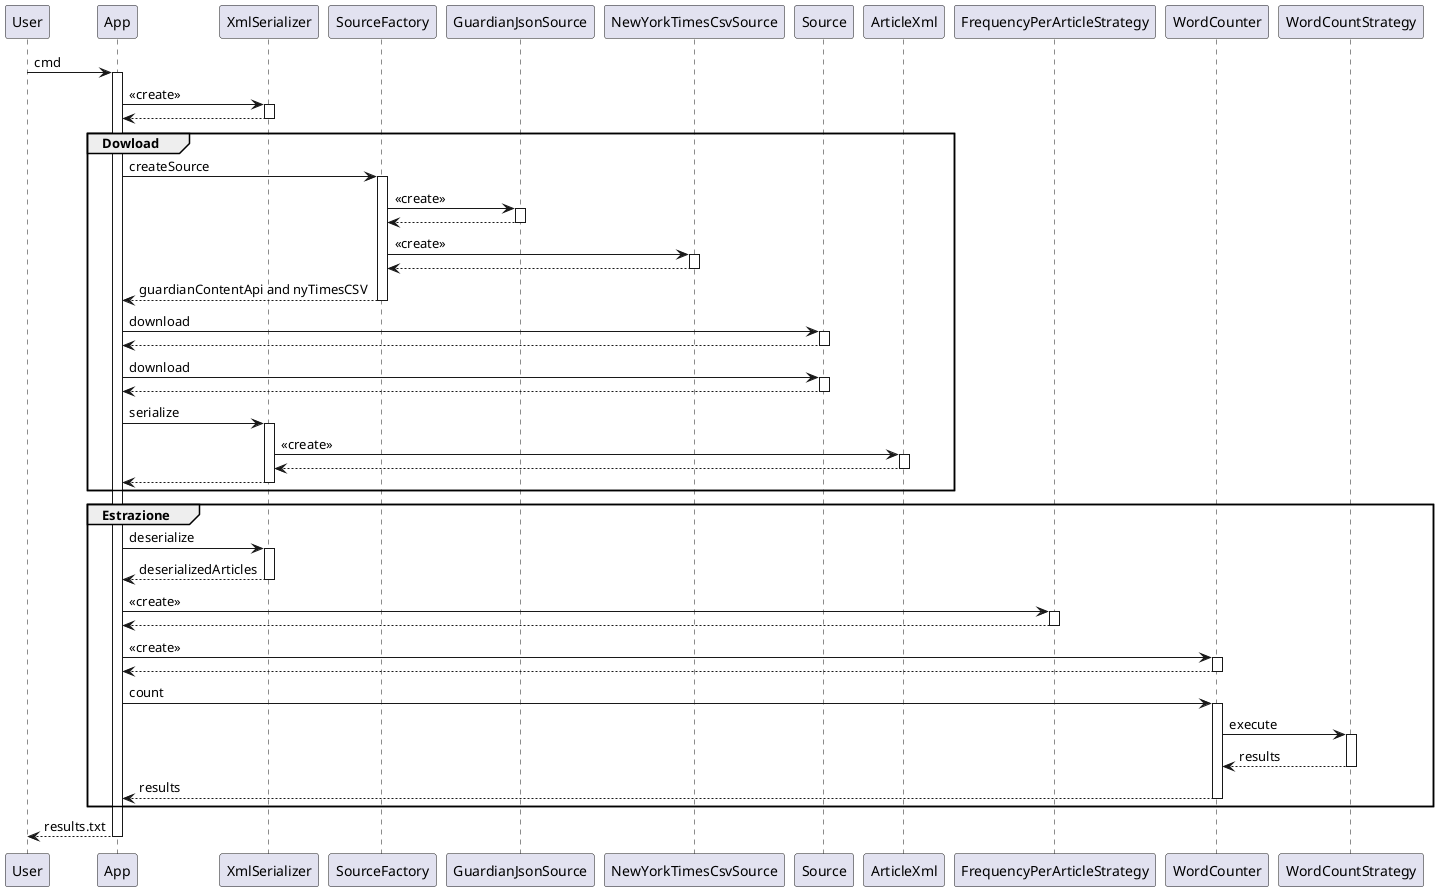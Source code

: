 @startuml

participant User 

User -> App : cmd
activate App
App -> XmlSerializer : <<create>>
activate XmlSerializer
XmlSerializer --> App
deactivate XmlSerializer


group Dowload
App -> SourceFactory : createSource
activate SourceFactory
SourceFactory -> GuardianJsonSource : <<create>>
activate GuardianJsonSource
GuardianJsonSource --> SourceFactory
deactivate GuardianJsonSource
SourceFactory -> NewYorkTimesCsvSource : <<create>> 
activate NewYorkTimesCsvSource
NewYorkTimesCsvSource --> SourceFactory
deactivate NewYorkTimesCsvSource
SourceFactory --> App : guardianContentApi and nyTimesCSV
deactivate SourceFactory
App -> Source : download
activate Source
Source --> App
deactivate Source
App -> Source : download
activate Source
Source --> App
deactivate Source
App -> XmlSerializer : serialize
activate XmlSerializer
XmlSerializer -> ArticleXml : <<create>>
activate ArticleXml
ArticleXml --> XmlSerializer
deactivate ArticleXml
XmlSerializer --> App
deactivate XmlSerializer
end


group Estrazione
App -> XmlSerializer : deserialize
activate XmlSerializer
XmlSerializer --> App : deserializedArticles
deactivate XmlSerializer
App -> FrequencyPerArticleStrategy : <<create>> 
activate FrequencyPerArticleStrategy
FrequencyPerArticleStrategy --> App
deactivate FrequencyPerArticleStrategy
App -> WordCounter : <<create>>
activate WordCounter
WordCounter --> App
deactivate WordCounter
App -> WordCounter : count
activate WordCounter
WordCounter -> WordCountStrategy : execute
activate WordCountStrategy
WordCountStrategy --> WordCounter : results
deactivate WordCountStrategy
WordCounter --> App : results
deactivate WordCounter
end

return results.txt

@enduml
